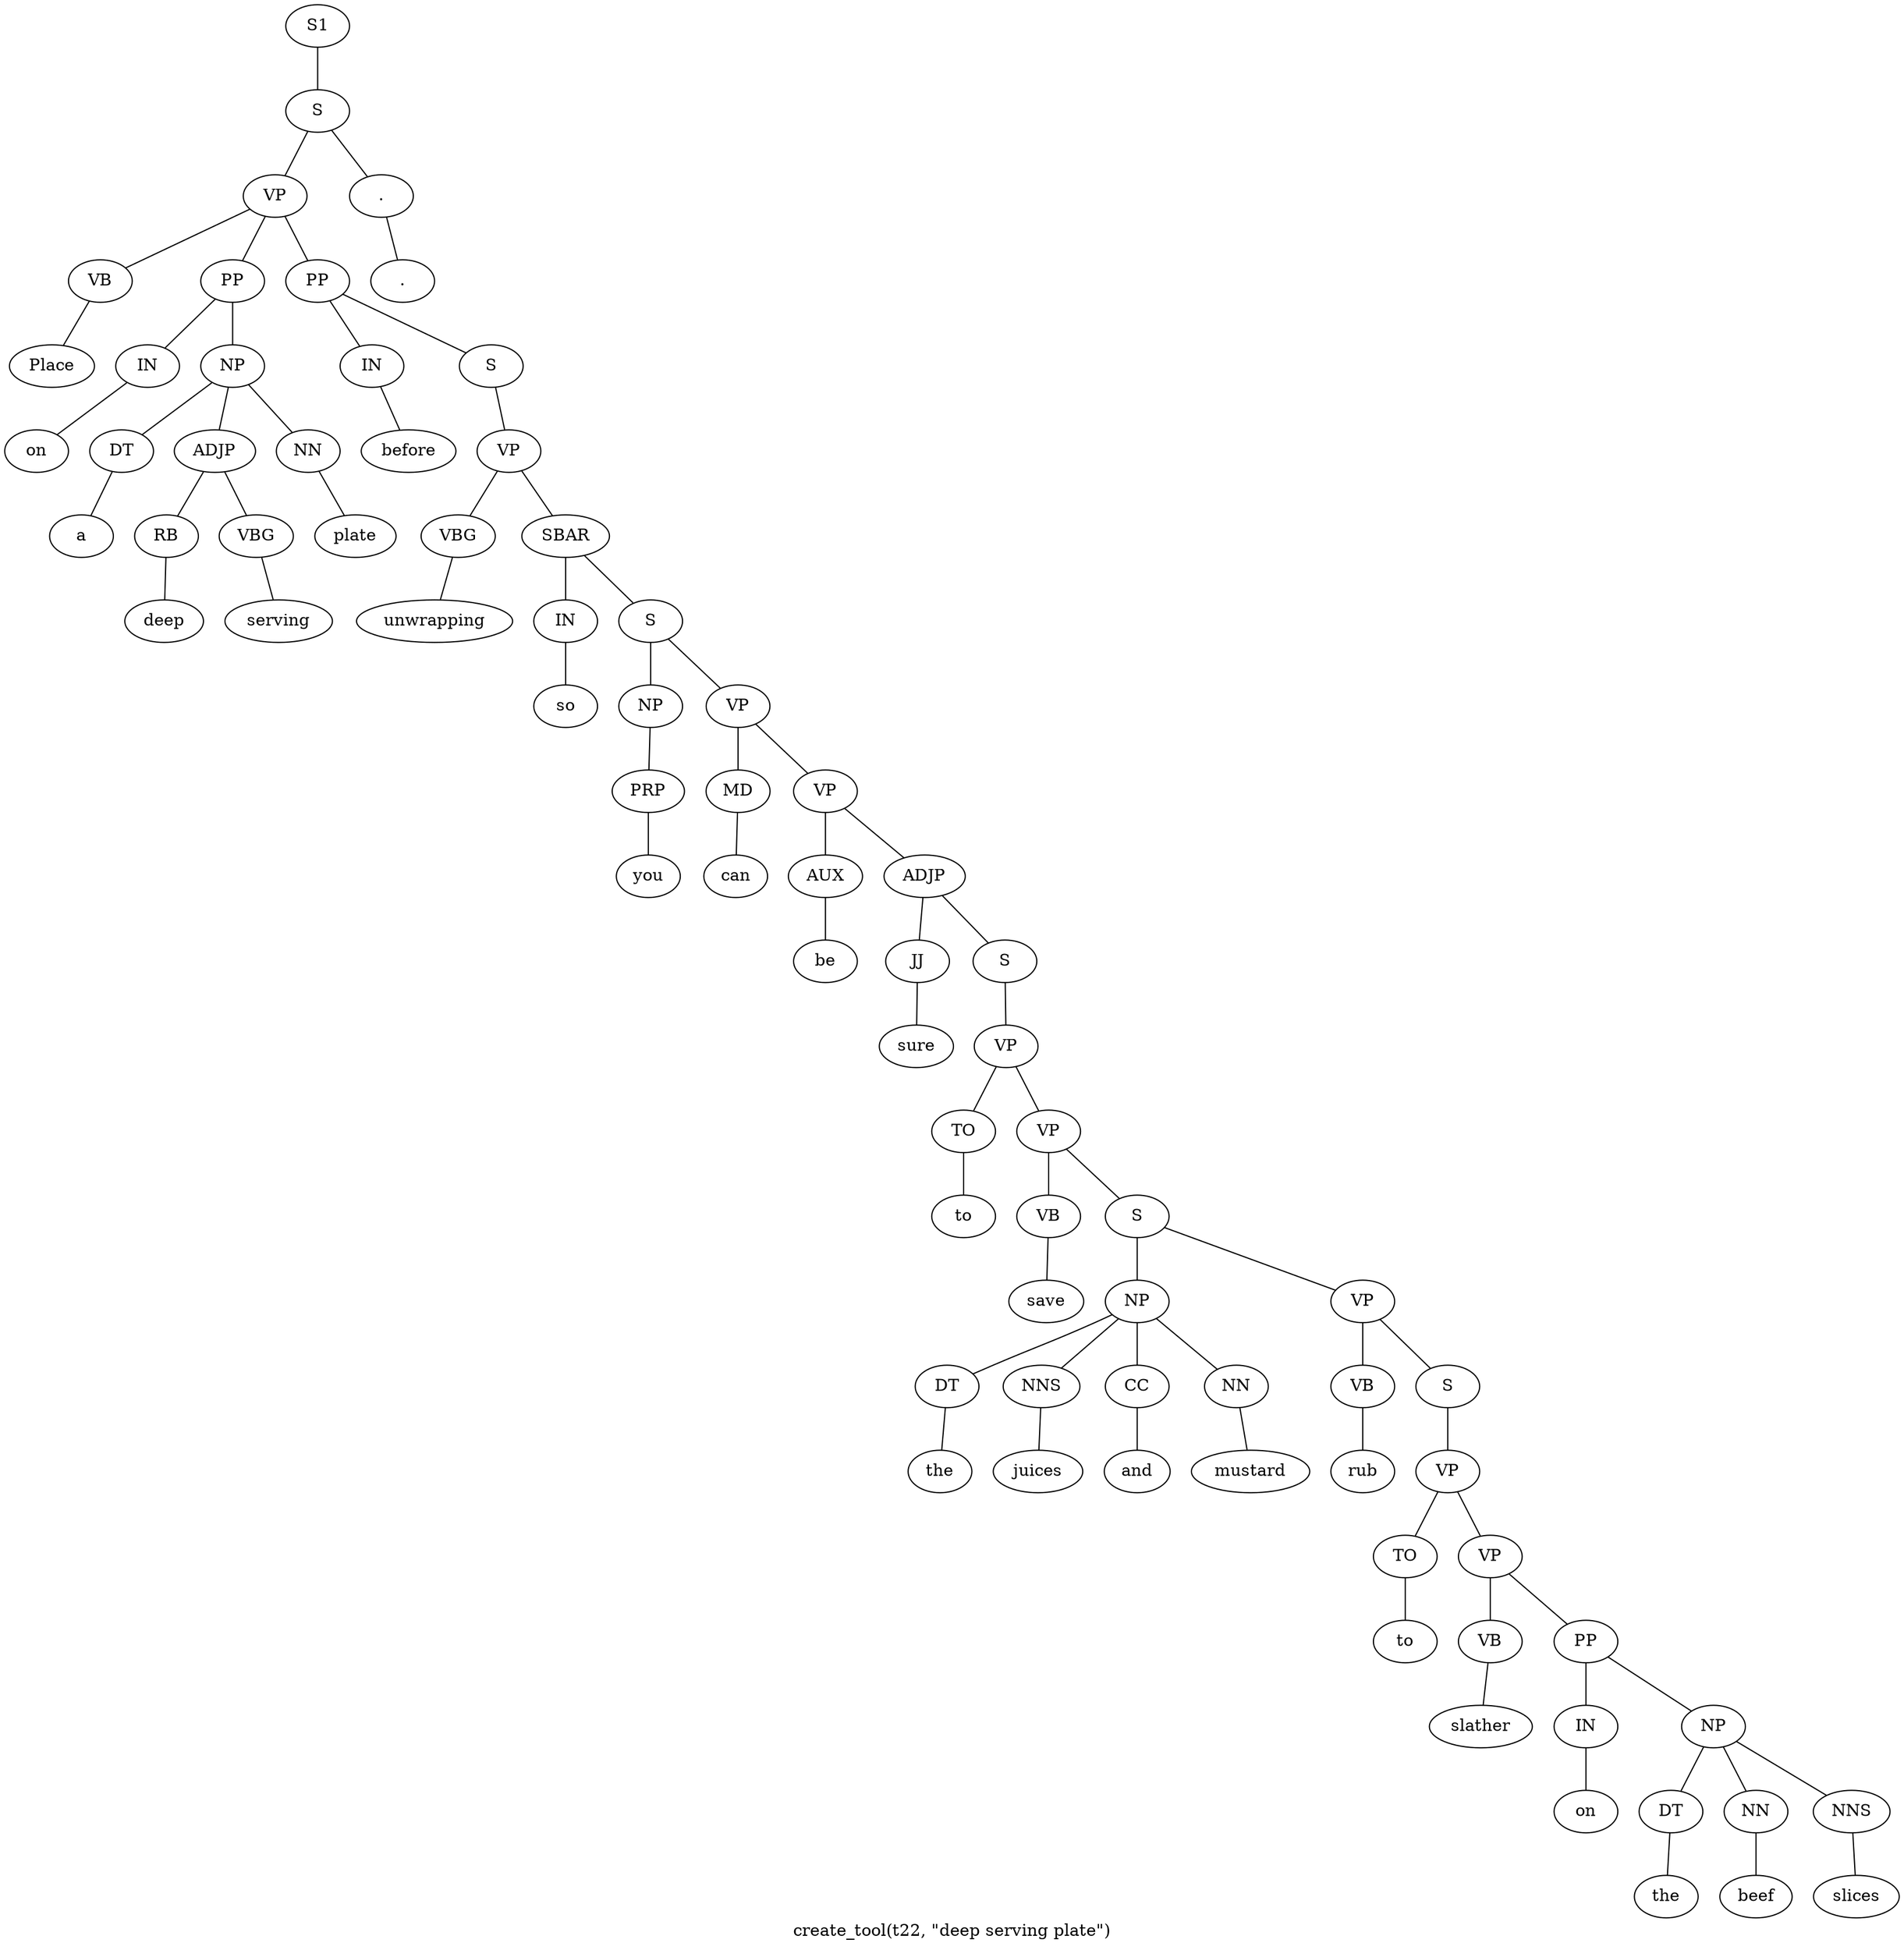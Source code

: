 graph SyntaxGraph {
	label = "create_tool(t22, \"deep serving plate\")";
	Node0 [label="S1"];
	Node1 [label="S"];
	Node2 [label="VP"];
	Node3 [label="VB"];
	Node4 [label="Place"];
	Node5 [label="PP"];
	Node6 [label="IN"];
	Node7 [label="on"];
	Node8 [label="NP"];
	Node9 [label="DT"];
	Node10 [label="a"];
	Node11 [label="ADJP"];
	Node12 [label="RB"];
	Node13 [label="deep"];
	Node14 [label="VBG"];
	Node15 [label="serving"];
	Node16 [label="NN"];
	Node17 [label="plate"];
	Node18 [label="PP"];
	Node19 [label="IN"];
	Node20 [label="before"];
	Node21 [label="S"];
	Node22 [label="VP"];
	Node23 [label="VBG"];
	Node24 [label="unwrapping"];
	Node25 [label="SBAR"];
	Node26 [label="IN"];
	Node27 [label="so"];
	Node28 [label="S"];
	Node29 [label="NP"];
	Node30 [label="PRP"];
	Node31 [label="you"];
	Node32 [label="VP"];
	Node33 [label="MD"];
	Node34 [label="can"];
	Node35 [label="VP"];
	Node36 [label="AUX"];
	Node37 [label="be"];
	Node38 [label="ADJP"];
	Node39 [label="JJ"];
	Node40 [label="sure"];
	Node41 [label="S"];
	Node42 [label="VP"];
	Node43 [label="TO"];
	Node44 [label="to"];
	Node45 [label="VP"];
	Node46 [label="VB"];
	Node47 [label="save"];
	Node48 [label="S"];
	Node49 [label="NP"];
	Node50 [label="DT"];
	Node51 [label="the"];
	Node52 [label="NNS"];
	Node53 [label="juices"];
	Node54 [label="CC"];
	Node55 [label="and"];
	Node56 [label="NN"];
	Node57 [label="mustard"];
	Node58 [label="VP"];
	Node59 [label="VB"];
	Node60 [label="rub"];
	Node61 [label="S"];
	Node62 [label="VP"];
	Node63 [label="TO"];
	Node64 [label="to"];
	Node65 [label="VP"];
	Node66 [label="VB"];
	Node67 [label="slather"];
	Node68 [label="PP"];
	Node69 [label="IN"];
	Node70 [label="on"];
	Node71 [label="NP"];
	Node72 [label="DT"];
	Node73 [label="the"];
	Node74 [label="NN"];
	Node75 [label="beef"];
	Node76 [label="NNS"];
	Node77 [label="slices"];
	Node78 [label="."];
	Node79 [label="."];

	Node0 -- Node1;
	Node1 -- Node2;
	Node1 -- Node78;
	Node2 -- Node3;
	Node2 -- Node5;
	Node2 -- Node18;
	Node3 -- Node4;
	Node5 -- Node6;
	Node5 -- Node8;
	Node6 -- Node7;
	Node8 -- Node9;
	Node8 -- Node11;
	Node8 -- Node16;
	Node9 -- Node10;
	Node11 -- Node12;
	Node11 -- Node14;
	Node12 -- Node13;
	Node14 -- Node15;
	Node16 -- Node17;
	Node18 -- Node19;
	Node18 -- Node21;
	Node19 -- Node20;
	Node21 -- Node22;
	Node22 -- Node23;
	Node22 -- Node25;
	Node23 -- Node24;
	Node25 -- Node26;
	Node25 -- Node28;
	Node26 -- Node27;
	Node28 -- Node29;
	Node28 -- Node32;
	Node29 -- Node30;
	Node30 -- Node31;
	Node32 -- Node33;
	Node32 -- Node35;
	Node33 -- Node34;
	Node35 -- Node36;
	Node35 -- Node38;
	Node36 -- Node37;
	Node38 -- Node39;
	Node38 -- Node41;
	Node39 -- Node40;
	Node41 -- Node42;
	Node42 -- Node43;
	Node42 -- Node45;
	Node43 -- Node44;
	Node45 -- Node46;
	Node45 -- Node48;
	Node46 -- Node47;
	Node48 -- Node49;
	Node48 -- Node58;
	Node49 -- Node50;
	Node49 -- Node52;
	Node49 -- Node54;
	Node49 -- Node56;
	Node50 -- Node51;
	Node52 -- Node53;
	Node54 -- Node55;
	Node56 -- Node57;
	Node58 -- Node59;
	Node58 -- Node61;
	Node59 -- Node60;
	Node61 -- Node62;
	Node62 -- Node63;
	Node62 -- Node65;
	Node63 -- Node64;
	Node65 -- Node66;
	Node65 -- Node68;
	Node66 -- Node67;
	Node68 -- Node69;
	Node68 -- Node71;
	Node69 -- Node70;
	Node71 -- Node72;
	Node71 -- Node74;
	Node71 -- Node76;
	Node72 -- Node73;
	Node74 -- Node75;
	Node76 -- Node77;
	Node78 -- Node79;
}